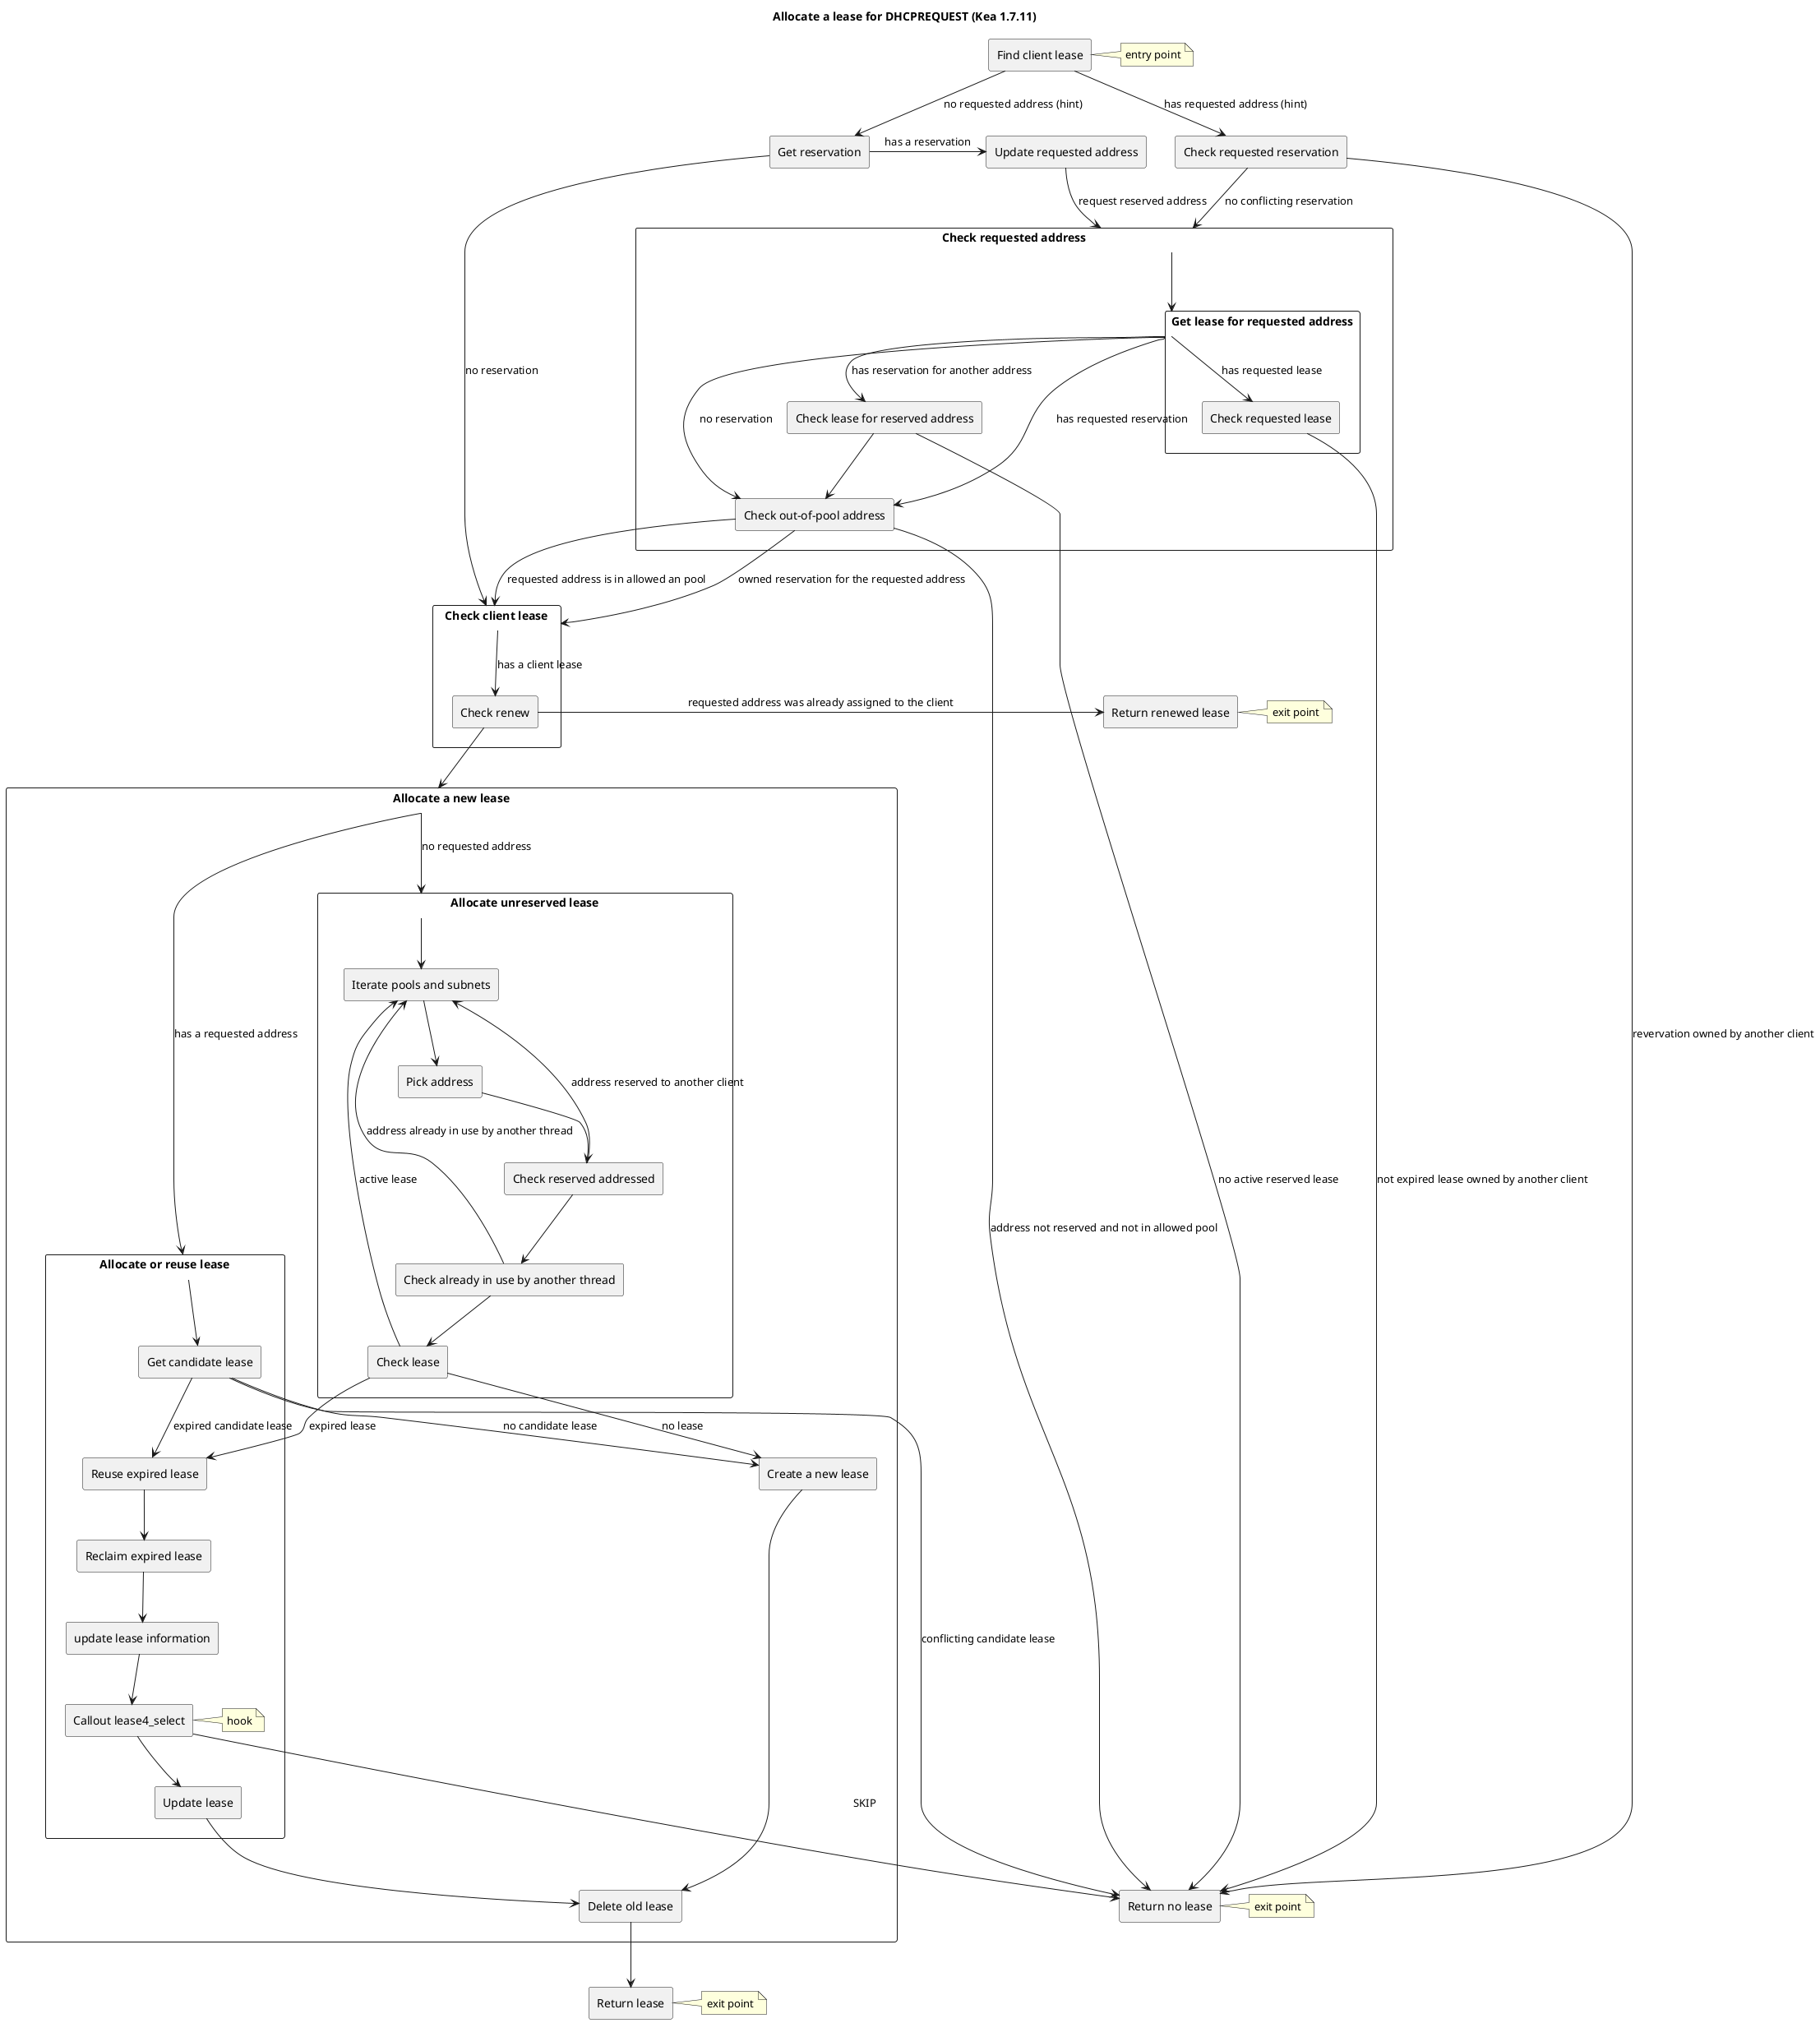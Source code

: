 @startuml

title Allocate a lease for DHCPREQUEST (Kea 1.7.11)

agent "Find client lease" as findClientLease
note right : entry point

agent "Check requested reservation" as addressReserved

agent "Get reservation" as hasAddressReservation

agent "Update requested address" as update_hint

rectangle "Check requested address" as check_hint {
 rectangle "Get lease for requested address" as get_existing {
  agent "Check requested lease" as existing
 }

 agent "Check lease for reserved address" as getReservedLease

 agent "Check out-of-pool address" as out_of_pool
}

rectangle "Check client lease" as check_done {
 agent "Check renew" as client_lease
}

rectangle "Allocate a new lease" as new_lease {
 together {
  rectangle "Allocate or reuse lease" as allocateOrReuseLease4 {
   agent "Get candidate lease" as candidate

   agent "Reuse expired lease" as reuseExpiredLease4

   agent "Reclaim expired lease" as reclaimExpiredLease

   agent "update lease information" as updateLease4Information

   agent "Callout lease4_select" as lease4_select
   note right : hook

   agent "Update lease" as updateLease4
  }

  rectangle "Allocate unreserved lease" as allocateUnreservedLease4 {
   agent "Iterate pools and subnets" as iterate

   agent "Pick address" as pick

   agent "Check reserved addressed" as pick_reserved

   agent "Check already in use by another thread" as mt_in_use

   agent "Check lease" as pick_lease
  }
 }

 agent "Create a new lease" as create

 agent "Delete old lease" as old_lease
}

agent "Return no lease" as no_lease
note right : exit point

agent "Return renewed lease" as renew
note right : exit point

agent "Return lease" as return
note right : exit point

findClientLease --> addressReserved : has requested address (hint)
findClientLease --> hasAddressReservation : no requested address (hint)
addressReserved --> check_hint : no conflicting reservation
addressReserved --> no_lease : revervation owned by another client
hasAddressReservation -> update_hint : has a reservation
update_hint --> check_hint : request reserved address
hasAddressReservation --> check_done : no reservation
check_hint --> get_existing
get_existing --> existing : has requested lease
existing ---> no_lease : not expired lease owned by another client
get_existing --> out_of_pool : no reservation
get_existing --> out_of_pool : has requested reservation
get_existing --> getReservedLease : has reservation for another address
getReservedLease ---> no_lease : no active reserved lease
getReservedLease --> out_of_pool
out_of_pool --> check_done : owned reservation for the requested address
out_of_pool --> check_done : requested address is in allowed an pool
out_of_pool --> no_lease : address not reserved and not in allowed pool
check_done --> client_lease : has a client lease
client_lease -> renew : requested address was already assigned to the client
client_lease --> new_lease
new_lease --> allocateOrReuseLease4 : has a requested address
new_lease --> allocateUnreservedLease4 : no requested address
allocateOrReuseLease4 --> candidate
candidate --> reuseExpiredLease4 : expired candidate lease
candidate --> no_lease : conflicting candidate lease
candidate --> create : no candidate lease
reuseExpiredLease4 --> reclaimExpiredLease
reclaimExpiredLease --> updateLease4Information
updateLease4Information --> lease4_select
lease4_select ---> no_lease : SKIP
lease4_select --> updateLease4
updateLease4 --> old_lease
allocateUnreservedLease4 --> iterate
iterate --> pick
pick --> pick_reserved
pick_reserved -up-> iterate : address reserved to another client
pick_reserved --> mt_in_use
mt_in_use -up-> iterate : address already in use by another thread
mt_in_use --> pick_lease
pick_lease -up-> iterate : active lease
pick_lease --> reuseExpiredLease4 : expired lease
pick_lease --> create : no lease
create --> old_lease
old_lease --> return

@enduml
